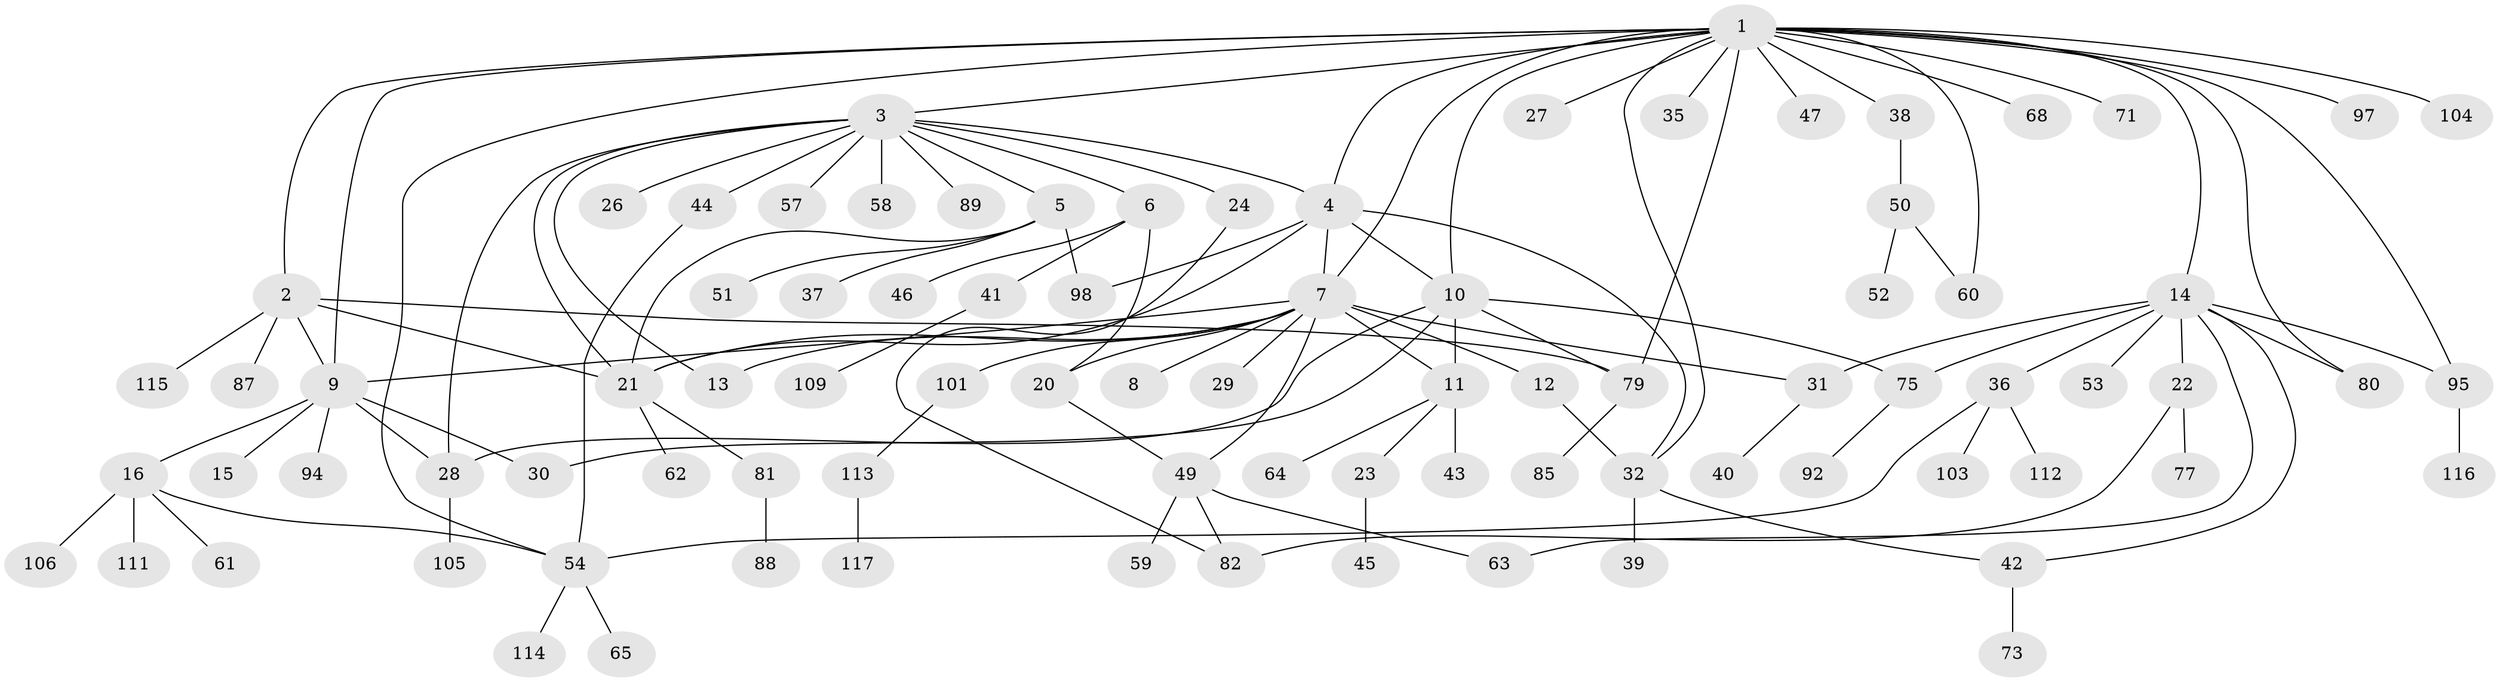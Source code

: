 // Generated by graph-tools (version 1.1) at 2025/23/03/03/25 07:23:51]
// undirected, 87 vertices, 119 edges
graph export_dot {
graph [start="1"]
  node [color=gray90,style=filled];
  1 [super="+25"];
  2 [super="+102"];
  3 [super="+34"];
  4 [super="+19"];
  5 [super="+17"];
  6 [super="+48"];
  7 [super="+78"];
  8;
  9 [super="+110"];
  10 [super="+55"];
  11 [super="+56"];
  12;
  13;
  14 [super="+18"];
  15;
  16 [super="+93"];
  20;
  21 [super="+107"];
  22;
  23 [super="+83"];
  24;
  26;
  27;
  28;
  29;
  30 [super="+108"];
  31 [super="+33"];
  32 [super="+99"];
  35;
  36 [super="+76"];
  37;
  38;
  39 [super="+66"];
  40;
  41 [super="+96"];
  42 [super="+72"];
  43;
  44;
  45;
  46;
  47;
  49 [super="+74"];
  50 [super="+67"];
  51;
  52;
  53 [super="+69"];
  54 [super="+90"];
  57;
  58 [super="+70"];
  59;
  60 [super="+86"];
  61;
  62;
  63;
  64;
  65;
  68;
  71;
  73;
  75 [super="+91"];
  77;
  79 [super="+84"];
  80 [super="+100"];
  81;
  82;
  85;
  87;
  88;
  89;
  92;
  94;
  95 [super="+118"];
  97;
  98;
  101;
  103;
  104;
  105;
  106;
  109;
  111;
  112;
  113;
  114;
  115;
  116;
  117;
  1 -- 2;
  1 -- 3;
  1 -- 10;
  1 -- 14;
  1 -- 32 [weight=2];
  1 -- 38;
  1 -- 47;
  1 -- 54;
  1 -- 60;
  1 -- 68 [weight=2];
  1 -- 71;
  1 -- 80;
  1 -- 97;
  1 -- 104;
  1 -- 35;
  1 -- 7;
  1 -- 27;
  1 -- 79;
  1 -- 95;
  1 -- 4;
  1 -- 9;
  2 -- 9;
  2 -- 87;
  2 -- 115;
  2 -- 79;
  2 -- 21;
  3 -- 4;
  3 -- 5;
  3 -- 6;
  3 -- 13;
  3 -- 24;
  3 -- 26;
  3 -- 28;
  3 -- 57;
  3 -- 58;
  3 -- 89;
  3 -- 44;
  3 -- 21;
  4 -- 7 [weight=2];
  4 -- 10;
  4 -- 21;
  4 -- 32;
  4 -- 98;
  5 -- 37;
  5 -- 51;
  5 -- 98;
  5 -- 21;
  6 -- 20;
  6 -- 41;
  6 -- 46;
  7 -- 8;
  7 -- 9;
  7 -- 11;
  7 -- 12;
  7 -- 20;
  7 -- 29;
  7 -- 31;
  7 -- 49;
  7 -- 101;
  7 -- 13;
  7 -- 21;
  9 -- 15;
  9 -- 16;
  9 -- 28;
  9 -- 30;
  9 -- 94;
  10 -- 11;
  10 -- 28;
  10 -- 30;
  10 -- 75;
  10 -- 79;
  11 -- 23;
  11 -- 43;
  11 -- 64;
  12 -- 32;
  14 -- 22;
  14 -- 31;
  14 -- 36;
  14 -- 42;
  14 -- 53;
  14 -- 63;
  14 -- 75;
  14 -- 80;
  14 -- 95;
  16 -- 54;
  16 -- 61;
  16 -- 106;
  16 -- 111;
  20 -- 49;
  21 -- 62;
  21 -- 81;
  22 -- 77;
  22 -- 82;
  23 -- 45;
  24 -- 82;
  28 -- 105;
  31 -- 40;
  32 -- 39;
  32 -- 42;
  36 -- 103;
  36 -- 112;
  36 -- 54;
  38 -- 50;
  41 -- 109;
  42 -- 73;
  44 -- 54;
  49 -- 59;
  49 -- 63;
  49 -- 82;
  50 -- 52;
  50 -- 60;
  54 -- 65;
  54 -- 114;
  75 -- 92;
  79 -- 85;
  81 -- 88;
  95 -- 116;
  101 -- 113;
  113 -- 117;
}
